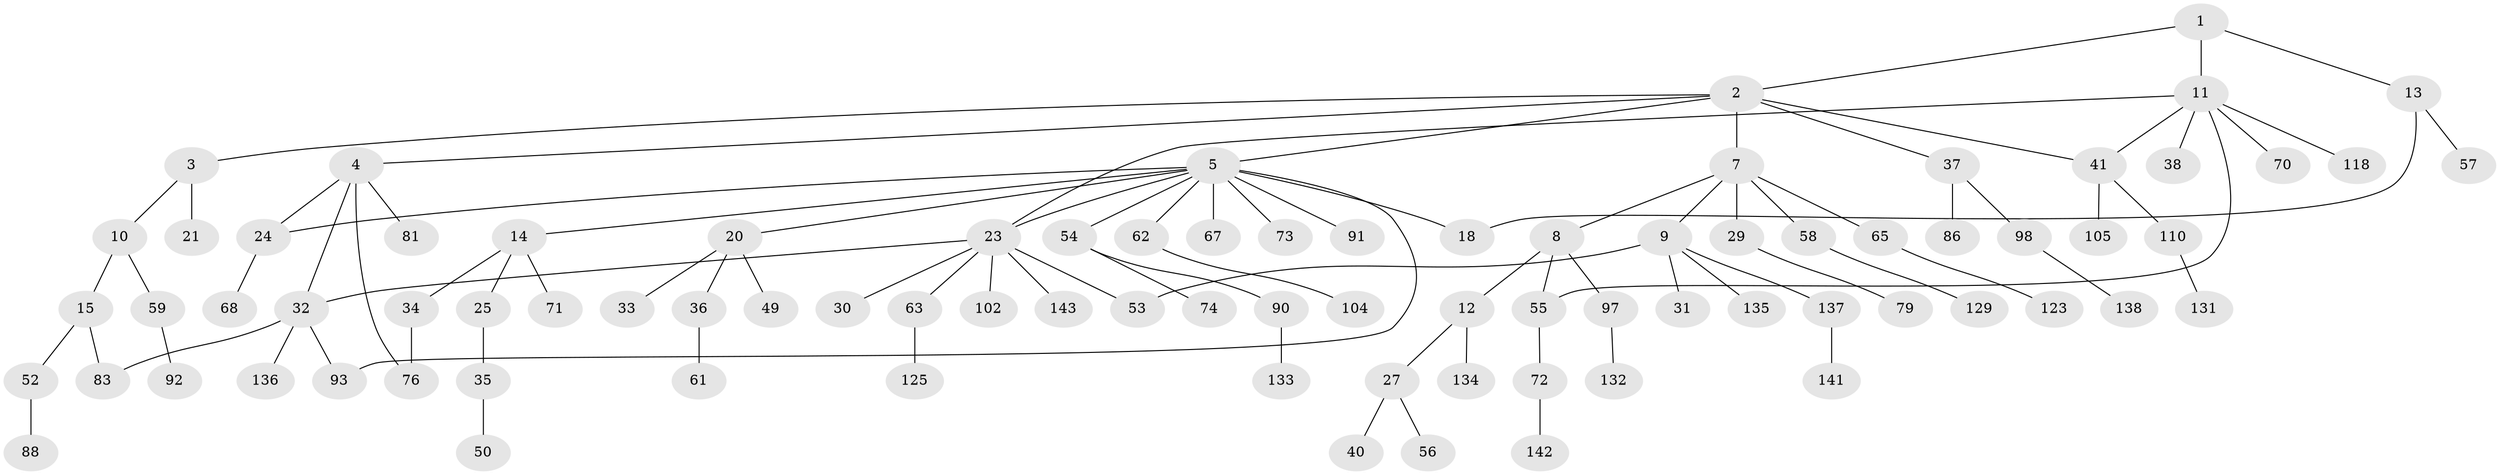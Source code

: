 // original degree distribution, {3: 0.16083916083916083, 7: 0.013986013986013986, 5: 0.027972027972027972, 6: 0.02097902097902098, 4: 0.08391608391608392, 1: 0.42657342657342656, 2: 0.26573426573426573}
// Generated by graph-tools (version 1.1) at 2025/17/03/04/25 18:17:10]
// undirected, 85 vertices, 94 edges
graph export_dot {
graph [start="1"]
  node [color=gray90,style=filled];
  1;
  2;
  3;
  4;
  5 [super="+6+28+26"];
  7;
  8;
  9 [super="+77+109"];
  10;
  11 [super="+16+19"];
  12 [super="+95+22"];
  13 [super="+127"];
  14 [super="+17"];
  15;
  18 [super="+85"];
  20;
  21;
  23 [super="+43+48+44"];
  24 [super="+107"];
  25 [super="+116"];
  27 [super="+39"];
  29;
  30 [super="+60"];
  31;
  32 [super="+45"];
  33 [super="+106"];
  34 [super="+69"];
  35;
  36 [super="+111+51"];
  37;
  38;
  40;
  41 [super="+75+120"];
  49;
  50 [super="+78"];
  52;
  53 [super="+124"];
  54;
  55 [super="+119+128"];
  56;
  57;
  58 [super="+84"];
  59;
  61 [super="+140"];
  62;
  63 [super="+87+115"];
  65 [super="+112"];
  67;
  68 [super="+100"];
  70;
  71 [super="+82"];
  72 [super="+114+80"];
  73;
  74;
  76;
  79;
  81;
  83 [super="+89+121+108"];
  86;
  88;
  90;
  91;
  92 [super="+96"];
  93 [super="+122"];
  97;
  98;
  102;
  104;
  105;
  110 [super="+117"];
  118;
  123;
  125;
  129;
  131;
  132;
  133;
  134;
  135;
  136;
  137;
  138;
  141;
  142;
  143;
  1 -- 2;
  1 -- 11;
  1 -- 13;
  2 -- 3;
  2 -- 4;
  2 -- 5;
  2 -- 7;
  2 -- 37;
  2 -- 41;
  3 -- 10;
  3 -- 21;
  4 -- 24;
  4 -- 32;
  4 -- 76;
  4 -- 81;
  5 -- 93;
  5 -- 24;
  5 -- 18 [weight=2];
  5 -- 20;
  5 -- 54;
  5 -- 62;
  5 -- 73;
  5 -- 14;
  5 -- 67;
  5 -- 23;
  5 -- 91;
  7 -- 8;
  7 -- 9;
  7 -- 29;
  7 -- 58;
  7 -- 65;
  8 -- 12;
  8 -- 97;
  8 -- 55;
  9 -- 31;
  9 -- 135;
  9 -- 137;
  9 -- 53;
  10 -- 15;
  10 -- 59;
  11 -- 55;
  11 -- 38;
  11 -- 41;
  11 -- 118;
  11 -- 70;
  11 -- 23;
  12 -- 134;
  12 -- 27;
  13 -- 18;
  13 -- 57;
  14 -- 25;
  14 -- 71;
  14 -- 34;
  15 -- 52;
  15 -- 83;
  20 -- 33;
  20 -- 36;
  20 -- 49;
  23 -- 30;
  23 -- 53;
  23 -- 102;
  23 -- 63;
  23 -- 143;
  23 -- 32;
  24 -- 68;
  25 -- 35;
  27 -- 40;
  27 -- 56;
  29 -- 79;
  32 -- 136;
  32 -- 83;
  32 -- 93;
  34 -- 76;
  35 -- 50;
  36 -- 61;
  37 -- 86;
  37 -- 98;
  41 -- 110;
  41 -- 105;
  52 -- 88;
  54 -- 74;
  54 -- 90;
  55 -- 72;
  58 -- 129;
  59 -- 92;
  62 -- 104;
  63 -- 125;
  65 -- 123;
  72 -- 142;
  90 -- 133;
  97 -- 132;
  98 -- 138;
  110 -- 131;
  137 -- 141;
}
